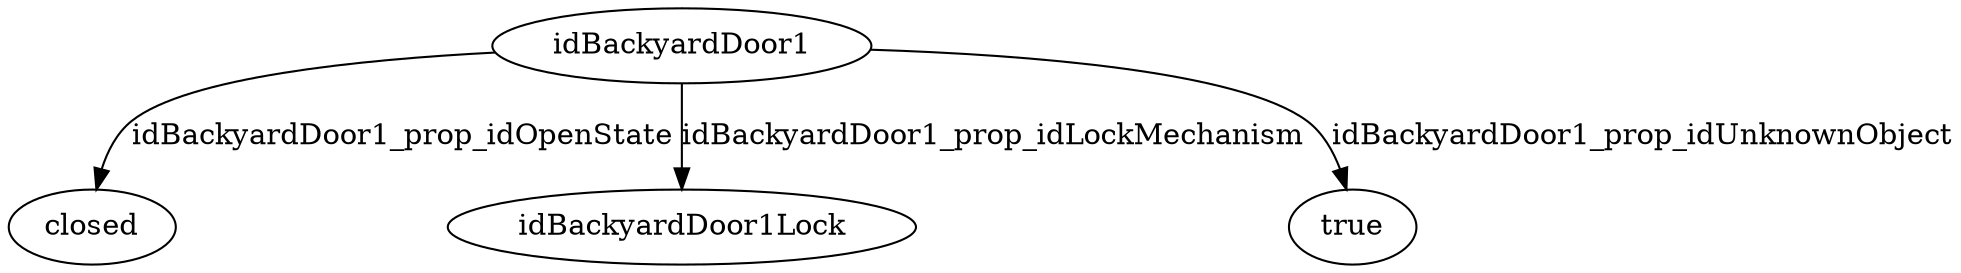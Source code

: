 strict digraph  {
idBackyardDoor1 [node_type=entity_node, root=root];
closed;
idBackyardDoor1Lock;
true;
idBackyardDoor1 -> closed  [edge_type=property, label=idBackyardDoor1_prop_idOpenState];
idBackyardDoor1 -> idBackyardDoor1Lock  [edge_type=property, label=idBackyardDoor1_prop_idLockMechanism];
idBackyardDoor1 -> true  [edge_type=property, label=idBackyardDoor1_prop_idUnknownObject];
}

